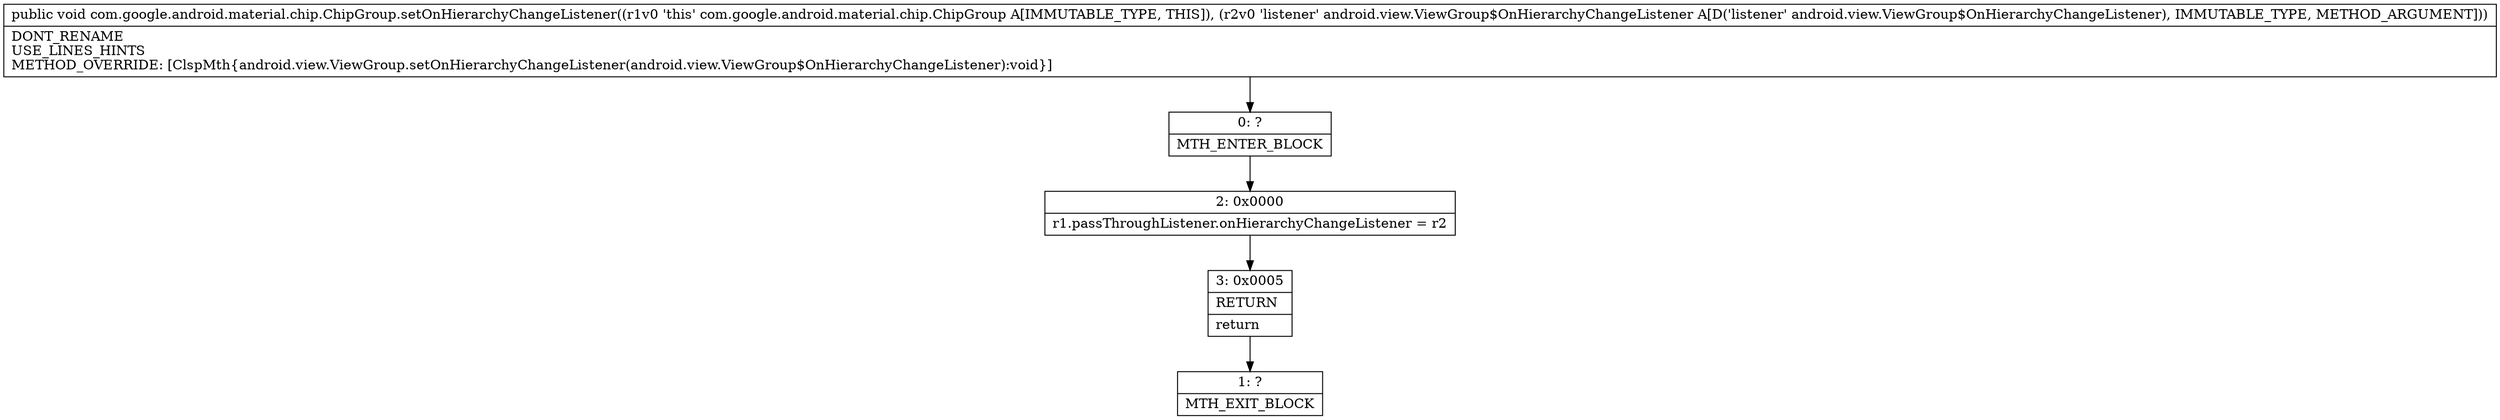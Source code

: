 digraph "CFG forcom.google.android.material.chip.ChipGroup.setOnHierarchyChangeListener(Landroid\/view\/ViewGroup$OnHierarchyChangeListener;)V" {
Node_0 [shape=record,label="{0\:\ ?|MTH_ENTER_BLOCK\l}"];
Node_2 [shape=record,label="{2\:\ 0x0000|r1.passThroughListener.onHierarchyChangeListener = r2\l}"];
Node_3 [shape=record,label="{3\:\ 0x0005|RETURN\l|return\l}"];
Node_1 [shape=record,label="{1\:\ ?|MTH_EXIT_BLOCK\l}"];
MethodNode[shape=record,label="{public void com.google.android.material.chip.ChipGroup.setOnHierarchyChangeListener((r1v0 'this' com.google.android.material.chip.ChipGroup A[IMMUTABLE_TYPE, THIS]), (r2v0 'listener' android.view.ViewGroup$OnHierarchyChangeListener A[D('listener' android.view.ViewGroup$OnHierarchyChangeListener), IMMUTABLE_TYPE, METHOD_ARGUMENT]))  | DONT_RENAME\lUSE_LINES_HINTS\lMETHOD_OVERRIDE: [ClspMth\{android.view.ViewGroup.setOnHierarchyChangeListener(android.view.ViewGroup$OnHierarchyChangeListener):void\}]\l}"];
MethodNode -> Node_0;Node_0 -> Node_2;
Node_2 -> Node_3;
Node_3 -> Node_1;
}

